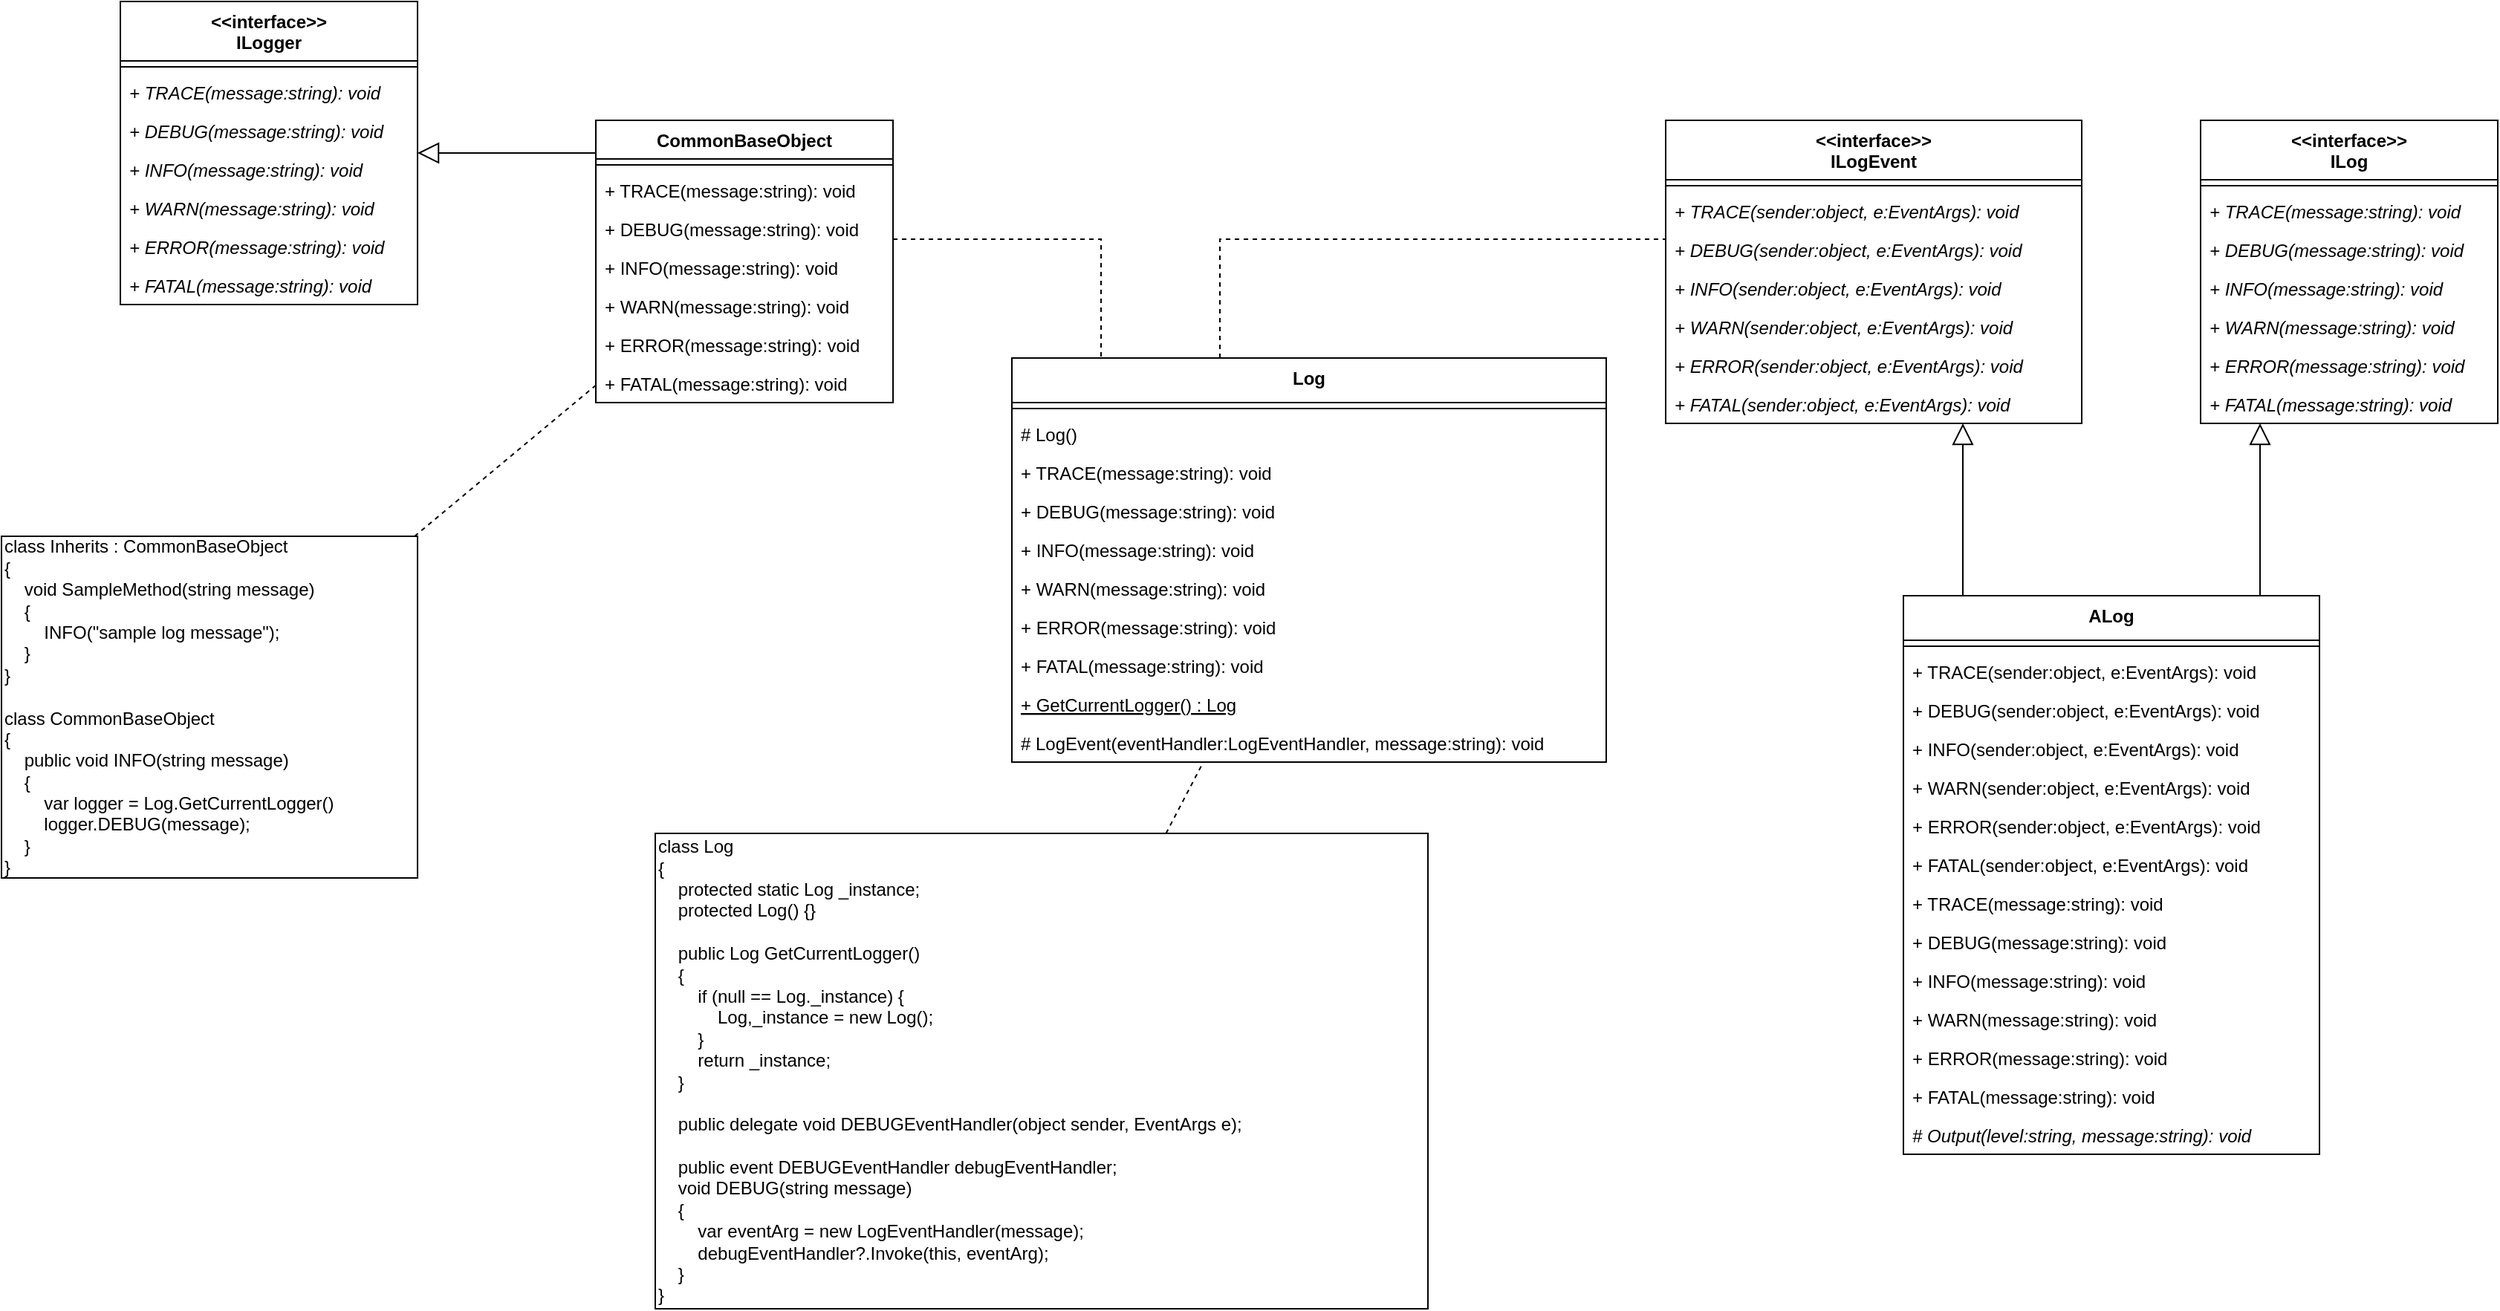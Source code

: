 <mxfile version="12.4.2" type="device" pages="1"><diagram id="Kw8kERrjs-rn402OGU0T" name="クラス図"><mxGraphModel dx="1673" dy="979" grid="1" gridSize="10" guides="1" tooltips="1" connect="1" arrows="1" fold="1" page="1" pageScale="1" pageWidth="827" pageHeight="1169" math="0" shadow="0"><root><mxCell id="0"/><mxCell id="1" parent="0"/><mxCell id="ac_Etb55D78ogDBn8wpn-1" value="&lt;&lt;interface&gt;&gt;&#10;ILog" style="swimlane;fontStyle=1;align=center;verticalAlign=top;childLayout=stackLayout;horizontal=1;startSize=40;horizontalStack=0;resizeParent=1;resizeParentMax=0;resizeLast=0;collapsible=1;marginBottom=0;" parent="1" vertex="1"><mxGeometry x="1520" y="120" width="200" height="204" as="geometry"/></mxCell><mxCell id="ac_Etb55D78ogDBn8wpn-3" value="" style="line;strokeWidth=1;fillColor=none;align=left;verticalAlign=middle;spacingTop=-1;spacingLeft=3;spacingRight=3;rotatable=0;labelPosition=right;points=[];portConstraint=eastwest;" parent="ac_Etb55D78ogDBn8wpn-1" vertex="1"><mxGeometry y="40" width="200" height="8" as="geometry"/></mxCell><mxCell id="ac_Etb55D78ogDBn8wpn-5" value="+ TRACE(message:string): void" style="text;strokeColor=none;fillColor=none;align=left;verticalAlign=top;spacingLeft=4;spacingRight=4;overflow=hidden;rotatable=0;points=[[0,0.5],[1,0.5]];portConstraint=eastwest;fontStyle=2" parent="ac_Etb55D78ogDBn8wpn-1" vertex="1"><mxGeometry y="48" width="200" height="26" as="geometry"/></mxCell><mxCell id="ac_Etb55D78ogDBn8wpn-6" value="+ DEBUG(message:string): void" style="text;strokeColor=none;fillColor=none;align=left;verticalAlign=top;spacingLeft=4;spacingRight=4;overflow=hidden;rotatable=0;points=[[0,0.5],[1,0.5]];portConstraint=eastwest;fontStyle=2" parent="ac_Etb55D78ogDBn8wpn-1" vertex="1"><mxGeometry y="74" width="200" height="26" as="geometry"/></mxCell><mxCell id="ac_Etb55D78ogDBn8wpn-7" value="+ INFO(message:string): void" style="text;strokeColor=none;fillColor=none;align=left;verticalAlign=top;spacingLeft=4;spacingRight=4;overflow=hidden;rotatable=0;points=[[0,0.5],[1,0.5]];portConstraint=eastwest;fontStyle=2" parent="ac_Etb55D78ogDBn8wpn-1" vertex="1"><mxGeometry y="100" width="200" height="26" as="geometry"/></mxCell><mxCell id="ac_Etb55D78ogDBn8wpn-8" value="+ WARN(message:string): void" style="text;strokeColor=none;fillColor=none;align=left;verticalAlign=top;spacingLeft=4;spacingRight=4;overflow=hidden;rotatable=0;points=[[0,0.5],[1,0.5]];portConstraint=eastwest;fontStyle=2" parent="ac_Etb55D78ogDBn8wpn-1" vertex="1"><mxGeometry y="126" width="200" height="26" as="geometry"/></mxCell><mxCell id="ac_Etb55D78ogDBn8wpn-9" value="+ ERROR(message:string): void" style="text;strokeColor=none;fillColor=none;align=left;verticalAlign=top;spacingLeft=4;spacingRight=4;overflow=hidden;rotatable=0;points=[[0,0.5],[1,0.5]];portConstraint=eastwest;fontStyle=2" parent="ac_Etb55D78ogDBn8wpn-1" vertex="1"><mxGeometry y="152" width="200" height="26" as="geometry"/></mxCell><mxCell id="ac_Etb55D78ogDBn8wpn-10" value="+ FATAL(message:string): void" style="text;strokeColor=none;fillColor=none;align=left;verticalAlign=top;spacingLeft=4;spacingRight=4;overflow=hidden;rotatable=0;points=[[0,0.5],[1,0.5]];portConstraint=eastwest;fontStyle=2" parent="ac_Etb55D78ogDBn8wpn-1" vertex="1"><mxGeometry y="178" width="200" height="26" as="geometry"/></mxCell><mxCell id="ac_Etb55D78ogDBn8wpn-112" style="edgeStyle=orthogonalEdgeStyle;rounded=0;orthogonalLoop=1;jettySize=auto;html=1;dashed=1;startSize=10;endArrow=none;endFill=0;endSize=12;" parent="1" source="ac_Etb55D78ogDBn8wpn-28" target="ac_Etb55D78ogDBn8wpn-36" edge="1"><mxGeometry relative="1" as="geometry"><Array as="points"><mxPoint x="860" y="200"/></Array></mxGeometry></mxCell><mxCell id="ac_Etb55D78ogDBn8wpn-28" value="Log" style="swimlane;fontStyle=1;align=center;verticalAlign=top;childLayout=stackLayout;horizontal=1;startSize=30;horizontalStack=0;resizeParent=1;resizeParentMax=0;resizeLast=0;collapsible=1;marginBottom=0;" parent="1" vertex="1"><mxGeometry x="720" y="280" width="400" height="272" as="geometry"/></mxCell><mxCell id="ac_Etb55D78ogDBn8wpn-29" value="" style="line;strokeWidth=1;fillColor=none;align=left;verticalAlign=middle;spacingTop=-1;spacingLeft=3;spacingRight=3;rotatable=0;labelPosition=right;points=[];portConstraint=eastwest;fontStyle=0" parent="ac_Etb55D78ogDBn8wpn-28" vertex="1"><mxGeometry y="30" width="400" height="8" as="geometry"/></mxCell><mxCell id="ac_Etb55D78ogDBn8wpn-88" value="# Log()" style="text;strokeColor=none;fillColor=none;align=left;verticalAlign=top;spacingLeft=4;spacingRight=4;overflow=hidden;rotatable=0;points=[[0,0.5],[1,0.5]];portConstraint=eastwest;fontStyle=0" parent="ac_Etb55D78ogDBn8wpn-28" vertex="1"><mxGeometry y="38" width="400" height="26" as="geometry"/></mxCell><mxCell id="ac_Etb55D78ogDBn8wpn-101" value="+ TRACE(message:string): void" style="text;strokeColor=none;fillColor=none;align=left;verticalAlign=top;spacingLeft=4;spacingRight=4;overflow=hidden;rotatable=0;points=[[0,0.5],[1,0.5]];portConstraint=eastwest;fontStyle=0" parent="ac_Etb55D78ogDBn8wpn-28" vertex="1"><mxGeometry y="64" width="400" height="26" as="geometry"/></mxCell><mxCell id="ac_Etb55D78ogDBn8wpn-102" value="+ DEBUG(message:string): void" style="text;strokeColor=none;fillColor=none;align=left;verticalAlign=top;spacingLeft=4;spacingRight=4;overflow=hidden;rotatable=0;points=[[0,0.5],[1,0.5]];portConstraint=eastwest;fontStyle=0" parent="ac_Etb55D78ogDBn8wpn-28" vertex="1"><mxGeometry y="90" width="400" height="26" as="geometry"/></mxCell><mxCell id="ac_Etb55D78ogDBn8wpn-103" value="+ INFO(message:string): void" style="text;strokeColor=none;fillColor=none;align=left;verticalAlign=top;spacingLeft=4;spacingRight=4;overflow=hidden;rotatable=0;points=[[0,0.5],[1,0.5]];portConstraint=eastwest;fontStyle=0" parent="ac_Etb55D78ogDBn8wpn-28" vertex="1"><mxGeometry y="116" width="400" height="26" as="geometry"/></mxCell><mxCell id="ac_Etb55D78ogDBn8wpn-104" value="+ WARN(message:string): void" style="text;strokeColor=none;fillColor=none;align=left;verticalAlign=top;spacingLeft=4;spacingRight=4;overflow=hidden;rotatable=0;points=[[0,0.5],[1,0.5]];portConstraint=eastwest;fontStyle=0" parent="ac_Etb55D78ogDBn8wpn-28" vertex="1"><mxGeometry y="142" width="400" height="26" as="geometry"/></mxCell><mxCell id="ac_Etb55D78ogDBn8wpn-105" value="+ ERROR(message:string): void" style="text;strokeColor=none;fillColor=none;align=left;verticalAlign=top;spacingLeft=4;spacingRight=4;overflow=hidden;rotatable=0;points=[[0,0.5],[1,0.5]];portConstraint=eastwest;fontStyle=0" parent="ac_Etb55D78ogDBn8wpn-28" vertex="1"><mxGeometry y="168" width="400" height="26" as="geometry"/></mxCell><mxCell id="ac_Etb55D78ogDBn8wpn-106" value="+ FATAL(message:string): void" style="text;strokeColor=none;fillColor=none;align=left;verticalAlign=top;spacingLeft=4;spacingRight=4;overflow=hidden;rotatable=0;points=[[0,0.5],[1,0.5]];portConstraint=eastwest;fontStyle=0" parent="ac_Etb55D78ogDBn8wpn-28" vertex="1"><mxGeometry y="194" width="400" height="26" as="geometry"/></mxCell><mxCell id="ac_Etb55D78ogDBn8wpn-87" value="+ GetCurrentLogger() : Log" style="text;strokeColor=none;fillColor=none;align=left;verticalAlign=top;spacingLeft=4;spacingRight=4;overflow=hidden;rotatable=0;points=[[0,0.5],[1,0.5]];portConstraint=eastwest;fontStyle=4" parent="ac_Etb55D78ogDBn8wpn-28" vertex="1"><mxGeometry y="220" width="400" height="26" as="geometry"/></mxCell><mxCell id="QzxPJF6F7HHJr_nfETE_-10" value="# LogEvent(eventHandler:LogEventHandler, message:string): void" style="text;strokeColor=none;fillColor=none;align=left;verticalAlign=top;spacingLeft=4;spacingRight=4;overflow=hidden;rotatable=0;points=[[0,0.5],[1,0.5]];portConstraint=eastwest;fontStyle=0" vertex="1" parent="ac_Etb55D78ogDBn8wpn-28"><mxGeometry y="246" width="400" height="26" as="geometry"/></mxCell><mxCell id="ac_Etb55D78ogDBn8wpn-36" value="&lt;&lt;interface&gt;&gt;&#10;ILogEvent" style="swimlane;fontStyle=1;align=center;verticalAlign=top;childLayout=stackLayout;horizontal=1;startSize=40;horizontalStack=0;resizeParent=1;resizeParentMax=0;resizeLast=0;collapsible=1;marginBottom=0;" parent="1" vertex="1"><mxGeometry x="1160" y="120" width="280" height="204" as="geometry"/></mxCell><mxCell id="ac_Etb55D78ogDBn8wpn-37" value="" style="line;strokeWidth=1;fillColor=none;align=left;verticalAlign=middle;spacingTop=-1;spacingLeft=3;spacingRight=3;rotatable=0;labelPosition=right;points=[];portConstraint=eastwest;" parent="ac_Etb55D78ogDBn8wpn-36" vertex="1"><mxGeometry y="40" width="280" height="8" as="geometry"/></mxCell><mxCell id="ac_Etb55D78ogDBn8wpn-38" value="+ TRACE(sender:object, e:EventArgs): void" style="text;strokeColor=none;fillColor=none;align=left;verticalAlign=top;spacingLeft=4;spacingRight=4;overflow=hidden;rotatable=0;points=[[0,0.5],[1,0.5]];portConstraint=eastwest;fontStyle=2" parent="ac_Etb55D78ogDBn8wpn-36" vertex="1"><mxGeometry y="48" width="280" height="26" as="geometry"/></mxCell><mxCell id="ac_Etb55D78ogDBn8wpn-44" value="+ DEBUG(sender:object, e:EventArgs): void" style="text;strokeColor=none;fillColor=none;align=left;verticalAlign=top;spacingLeft=4;spacingRight=4;overflow=hidden;rotatable=0;points=[[0,0.5],[1,0.5]];portConstraint=eastwest;fontStyle=2" parent="ac_Etb55D78ogDBn8wpn-36" vertex="1"><mxGeometry y="74" width="280" height="26" as="geometry"/></mxCell><mxCell id="ac_Etb55D78ogDBn8wpn-45" value="+ INFO(sender:object, e:EventArgs): void" style="text;strokeColor=none;fillColor=none;align=left;verticalAlign=top;spacingLeft=4;spacingRight=4;overflow=hidden;rotatable=0;points=[[0,0.5],[1,0.5]];portConstraint=eastwest;fontStyle=2" parent="ac_Etb55D78ogDBn8wpn-36" vertex="1"><mxGeometry y="100" width="280" height="26" as="geometry"/></mxCell><mxCell id="ac_Etb55D78ogDBn8wpn-46" value="+ WARN(sender:object, e:EventArgs): void" style="text;strokeColor=none;fillColor=none;align=left;verticalAlign=top;spacingLeft=4;spacingRight=4;overflow=hidden;rotatable=0;points=[[0,0.5],[1,0.5]];portConstraint=eastwest;fontStyle=2" parent="ac_Etb55D78ogDBn8wpn-36" vertex="1"><mxGeometry y="126" width="280" height="26" as="geometry"/></mxCell><mxCell id="ac_Etb55D78ogDBn8wpn-47" value="+ ERROR(sender:object, e:EventArgs): void" style="text;strokeColor=none;fillColor=none;align=left;verticalAlign=top;spacingLeft=4;spacingRight=4;overflow=hidden;rotatable=0;points=[[0,0.5],[1,0.5]];portConstraint=eastwest;fontStyle=2" parent="ac_Etb55D78ogDBn8wpn-36" vertex="1"><mxGeometry y="152" width="280" height="26" as="geometry"/></mxCell><mxCell id="ac_Etb55D78ogDBn8wpn-48" value="+ FATAL(sender:object, e:EventArgs): void" style="text;strokeColor=none;fillColor=none;align=left;verticalAlign=top;spacingLeft=4;spacingRight=4;overflow=hidden;rotatable=0;points=[[0,0.5],[1,0.5]];portConstraint=eastwest;fontStyle=2" parent="ac_Etb55D78ogDBn8wpn-36" vertex="1"><mxGeometry y="178" width="280" height="26" as="geometry"/></mxCell><mxCell id="ac_Etb55D78ogDBn8wpn-85" style="edgeStyle=orthogonalEdgeStyle;rounded=0;orthogonalLoop=1;jettySize=auto;html=1;endArrow=block;endFill=0;startSize=10;endSize=12;" parent="1" source="ac_Etb55D78ogDBn8wpn-69" target="ac_Etb55D78ogDBn8wpn-1" edge="1"><mxGeometry relative="1" as="geometry"><Array as="points"><mxPoint x="1560" y="350"/><mxPoint x="1560" y="350"/></Array></mxGeometry></mxCell><mxCell id="ac_Etb55D78ogDBn8wpn-86" style="edgeStyle=orthogonalEdgeStyle;rounded=0;orthogonalLoop=1;jettySize=auto;html=1;startSize=10;endArrow=block;endFill=0;endSize=12;" parent="1" source="ac_Etb55D78ogDBn8wpn-69" target="ac_Etb55D78ogDBn8wpn-36" edge="1"><mxGeometry relative="1" as="geometry"><Array as="points"><mxPoint x="1360" y="350"/><mxPoint x="1360" y="350"/></Array></mxGeometry></mxCell><mxCell id="ac_Etb55D78ogDBn8wpn-69" value="ALog" style="swimlane;fontStyle=1;align=center;verticalAlign=top;childLayout=stackLayout;horizontal=1;startSize=30;horizontalStack=0;resizeParent=1;resizeParentMax=0;resizeLast=0;collapsible=1;marginBottom=0;" parent="1" vertex="1"><mxGeometry x="1320" y="440" width="280" height="376" as="geometry"/></mxCell><mxCell id="ac_Etb55D78ogDBn8wpn-70" value="" style="line;strokeWidth=1;fillColor=none;align=left;verticalAlign=middle;spacingTop=-1;spacingLeft=3;spacingRight=3;rotatable=0;labelPosition=right;points=[];portConstraint=eastwest;fontStyle=0" parent="ac_Etb55D78ogDBn8wpn-69" vertex="1"><mxGeometry y="30" width="280" height="8" as="geometry"/></mxCell><mxCell id="ac_Etb55D78ogDBn8wpn-71" value="+ TRACE(sender:object, e:EventArgs): void" style="text;strokeColor=none;fillColor=none;align=left;verticalAlign=top;spacingLeft=4;spacingRight=4;overflow=hidden;rotatable=0;points=[[0,0.5],[1,0.5]];portConstraint=eastwest;fontStyle=0" parent="ac_Etb55D78ogDBn8wpn-69" vertex="1"><mxGeometry y="38" width="280" height="26" as="geometry"/></mxCell><mxCell id="ac_Etb55D78ogDBn8wpn-72" value="+ DEBUG(sender:object, e:EventArgs): void" style="text;strokeColor=none;fillColor=none;align=left;verticalAlign=top;spacingLeft=4;spacingRight=4;overflow=hidden;rotatable=0;points=[[0,0.5],[1,0.5]];portConstraint=eastwest;fontStyle=0" parent="ac_Etb55D78ogDBn8wpn-69" vertex="1"><mxGeometry y="64" width="280" height="26" as="geometry"/></mxCell><mxCell id="ac_Etb55D78ogDBn8wpn-73" value="+ INFO(sender:object, e:EventArgs): void" style="text;strokeColor=none;fillColor=none;align=left;verticalAlign=top;spacingLeft=4;spacingRight=4;overflow=hidden;rotatable=0;points=[[0,0.5],[1,0.5]];portConstraint=eastwest;fontStyle=0" parent="ac_Etb55D78ogDBn8wpn-69" vertex="1"><mxGeometry y="90" width="280" height="26" as="geometry"/></mxCell><mxCell id="ac_Etb55D78ogDBn8wpn-74" value="+ WARN(sender:object, e:EventArgs): void" style="text;strokeColor=none;fillColor=none;align=left;verticalAlign=top;spacingLeft=4;spacingRight=4;overflow=hidden;rotatable=0;points=[[0,0.5],[1,0.5]];portConstraint=eastwest;fontStyle=0" parent="ac_Etb55D78ogDBn8wpn-69" vertex="1"><mxGeometry y="116" width="280" height="26" as="geometry"/></mxCell><mxCell id="ac_Etb55D78ogDBn8wpn-75" value="+ ERROR(sender:object, e:EventArgs): void" style="text;strokeColor=none;fillColor=none;align=left;verticalAlign=top;spacingLeft=4;spacingRight=4;overflow=hidden;rotatable=0;points=[[0,0.5],[1,0.5]];portConstraint=eastwest;fontStyle=0" parent="ac_Etb55D78ogDBn8wpn-69" vertex="1"><mxGeometry y="142" width="280" height="26" as="geometry"/></mxCell><mxCell id="ac_Etb55D78ogDBn8wpn-76" value="+ FATAL(sender:object, e:EventArgs): void" style="text;strokeColor=none;fillColor=none;align=left;verticalAlign=top;spacingLeft=4;spacingRight=4;overflow=hidden;rotatable=0;points=[[0,0.5],[1,0.5]];portConstraint=eastwest;fontStyle=0" parent="ac_Etb55D78ogDBn8wpn-69" vertex="1"><mxGeometry y="168" width="280" height="26" as="geometry"/></mxCell><mxCell id="ac_Etb55D78ogDBn8wpn-78" value="+ TRACE(message:string): void" style="text;strokeColor=none;fillColor=none;align=left;verticalAlign=top;spacingLeft=4;spacingRight=4;overflow=hidden;rotatable=0;points=[[0,0.5],[1,0.5]];portConstraint=eastwest;fontStyle=0" parent="ac_Etb55D78ogDBn8wpn-69" vertex="1"><mxGeometry y="194" width="280" height="26" as="geometry"/></mxCell><mxCell id="ac_Etb55D78ogDBn8wpn-79" value="+ DEBUG(message:string): void" style="text;strokeColor=none;fillColor=none;align=left;verticalAlign=top;spacingLeft=4;spacingRight=4;overflow=hidden;rotatable=0;points=[[0,0.5],[1,0.5]];portConstraint=eastwest;fontStyle=0" parent="ac_Etb55D78ogDBn8wpn-69" vertex="1"><mxGeometry y="220" width="280" height="26" as="geometry"/></mxCell><mxCell id="ac_Etb55D78ogDBn8wpn-80" value="+ INFO(message:string): void" style="text;strokeColor=none;fillColor=none;align=left;verticalAlign=top;spacingLeft=4;spacingRight=4;overflow=hidden;rotatable=0;points=[[0,0.5],[1,0.5]];portConstraint=eastwest;fontStyle=0" parent="ac_Etb55D78ogDBn8wpn-69" vertex="1"><mxGeometry y="246" width="280" height="26" as="geometry"/></mxCell><mxCell id="ac_Etb55D78ogDBn8wpn-81" value="+ WARN(message:string): void" style="text;strokeColor=none;fillColor=none;align=left;verticalAlign=top;spacingLeft=4;spacingRight=4;overflow=hidden;rotatable=0;points=[[0,0.5],[1,0.5]];portConstraint=eastwest;fontStyle=0" parent="ac_Etb55D78ogDBn8wpn-69" vertex="1"><mxGeometry y="272" width="280" height="26" as="geometry"/></mxCell><mxCell id="ac_Etb55D78ogDBn8wpn-82" value="+ ERROR(message:string): void" style="text;strokeColor=none;fillColor=none;align=left;verticalAlign=top;spacingLeft=4;spacingRight=4;overflow=hidden;rotatable=0;points=[[0,0.5],[1,0.5]];portConstraint=eastwest;fontStyle=0" parent="ac_Etb55D78ogDBn8wpn-69" vertex="1"><mxGeometry y="298" width="280" height="26" as="geometry"/></mxCell><mxCell id="ac_Etb55D78ogDBn8wpn-83" value="+ FATAL(message:string): void" style="text;strokeColor=none;fillColor=none;align=left;verticalAlign=top;spacingLeft=4;spacingRight=4;overflow=hidden;rotatable=0;points=[[0,0.5],[1,0.5]];portConstraint=eastwest;fontStyle=0" parent="ac_Etb55D78ogDBn8wpn-69" vertex="1"><mxGeometry y="324" width="280" height="26" as="geometry"/></mxCell><mxCell id="ac_Etb55D78ogDBn8wpn-84" value="# Output(level:string, message:string): void" style="text;strokeColor=none;fillColor=none;align=left;verticalAlign=top;spacingLeft=4;spacingRight=4;overflow=hidden;rotatable=0;points=[[0,0.5],[1,0.5]];portConstraint=eastwest;fontStyle=2" parent="ac_Etb55D78ogDBn8wpn-69" vertex="1"><mxGeometry y="350" width="280" height="26" as="geometry"/></mxCell><mxCell id="ac_Etb55D78ogDBn8wpn-109" style="edgeStyle=orthogonalEdgeStyle;rounded=0;orthogonalLoop=1;jettySize=auto;html=1;dashed=1;startSize=10;endArrow=none;endFill=0;endSize=12;" parent="1" source="ac_Etb55D78ogDBn8wpn-89" target="ac_Etb55D78ogDBn8wpn-28" edge="1"><mxGeometry relative="1" as="geometry"><mxPoint x="530" y="140" as="targetPoint"/><Array as="points"><mxPoint x="780" y="200"/></Array></mxGeometry></mxCell><mxCell id="QzxPJF6F7HHJr_nfETE_-9" style="edgeStyle=orthogonalEdgeStyle;rounded=0;orthogonalLoop=1;jettySize=auto;html=1;endArrow=block;endFill=0;endSize=12;" edge="1" parent="1" source="ac_Etb55D78ogDBn8wpn-89" target="QzxPJF6F7HHJr_nfETE_-1"><mxGeometry relative="1" as="geometry"><Array as="points"><mxPoint x="420" y="142"/><mxPoint x="420" y="142"/></Array></mxGeometry></mxCell><mxCell id="ac_Etb55D78ogDBn8wpn-89" value="CommonBaseObject" style="swimlane;fontStyle=1;align=center;verticalAlign=top;childLayout=stackLayout;horizontal=1;startSize=26;horizontalStack=0;resizeParent=1;resizeParentMax=0;resizeLast=0;collapsible=1;marginBottom=0;" parent="1" vertex="1"><mxGeometry x="440" y="120" width="200" height="190" as="geometry"/></mxCell><mxCell id="ac_Etb55D78ogDBn8wpn-91" value="" style="line;strokeWidth=1;fillColor=none;align=left;verticalAlign=middle;spacingTop=-1;spacingLeft=3;spacingRight=3;rotatable=0;labelPosition=right;points=[];portConstraint=eastwest;" parent="ac_Etb55D78ogDBn8wpn-89" vertex="1"><mxGeometry y="26" width="200" height="8" as="geometry"/></mxCell><mxCell id="ac_Etb55D78ogDBn8wpn-93" value="+ TRACE(message:string): void" style="text;strokeColor=none;fillColor=none;align=left;verticalAlign=top;spacingLeft=4;spacingRight=4;overflow=hidden;rotatable=0;points=[[0,0.5],[1,0.5]];portConstraint=eastwest;fontStyle=0" parent="ac_Etb55D78ogDBn8wpn-89" vertex="1"><mxGeometry y="34" width="200" height="26" as="geometry"/></mxCell><mxCell id="ac_Etb55D78ogDBn8wpn-94" value="+ DEBUG(message:string): void" style="text;strokeColor=none;fillColor=none;align=left;verticalAlign=top;spacingLeft=4;spacingRight=4;overflow=hidden;rotatable=0;points=[[0,0.5],[1,0.5]];portConstraint=eastwest;fontStyle=0" parent="ac_Etb55D78ogDBn8wpn-89" vertex="1"><mxGeometry y="60" width="200" height="26" as="geometry"/></mxCell><mxCell id="ac_Etb55D78ogDBn8wpn-95" value="+ INFO(message:string): void" style="text;strokeColor=none;fillColor=none;align=left;verticalAlign=top;spacingLeft=4;spacingRight=4;overflow=hidden;rotatable=0;points=[[0,0.5],[1,0.5]];portConstraint=eastwest;fontStyle=0" parent="ac_Etb55D78ogDBn8wpn-89" vertex="1"><mxGeometry y="86" width="200" height="26" as="geometry"/></mxCell><mxCell id="ac_Etb55D78ogDBn8wpn-96" value="+ WARN(message:string): void" style="text;strokeColor=none;fillColor=none;align=left;verticalAlign=top;spacingLeft=4;spacingRight=4;overflow=hidden;rotatable=0;points=[[0,0.5],[1,0.5]];portConstraint=eastwest;fontStyle=0" parent="ac_Etb55D78ogDBn8wpn-89" vertex="1"><mxGeometry y="112" width="200" height="26" as="geometry"/></mxCell><mxCell id="ac_Etb55D78ogDBn8wpn-97" value="+ ERROR(message:string): void" style="text;strokeColor=none;fillColor=none;align=left;verticalAlign=top;spacingLeft=4;spacingRight=4;overflow=hidden;rotatable=0;points=[[0,0.5],[1,0.5]];portConstraint=eastwest;fontStyle=0" parent="ac_Etb55D78ogDBn8wpn-89" vertex="1"><mxGeometry y="138" width="200" height="26" as="geometry"/></mxCell><mxCell id="ac_Etb55D78ogDBn8wpn-98" value="+ FATAL(message:string): void" style="text;strokeColor=none;fillColor=none;align=left;verticalAlign=top;spacingLeft=4;spacingRight=4;overflow=hidden;rotatable=0;points=[[0,0.5],[1,0.5]];portConstraint=eastwest;fontStyle=0" parent="ac_Etb55D78ogDBn8wpn-89" vertex="1"><mxGeometry y="164" width="200" height="26" as="geometry"/></mxCell><mxCell id="ac_Etb55D78ogDBn8wpn-100" style="rounded=0;orthogonalLoop=1;jettySize=auto;html=1;startSize=10;endArrow=none;endFill=0;endSize=12;dashed=1;" parent="1" source="ac_Etb55D78ogDBn8wpn-99" target="ac_Etb55D78ogDBn8wpn-89" edge="1"><mxGeometry relative="1" as="geometry"><mxPoint x="350" y="550" as="targetPoint"/></mxGeometry></mxCell><mxCell id="ac_Etb55D78ogDBn8wpn-99" value="class Inherits : CommonBaseObject&lt;br&gt;{&lt;br&gt;&amp;nbsp; &amp;nbsp; void SampleMethod(string message)&lt;br&gt;&amp;nbsp; &amp;nbsp; {&lt;br&gt;&amp;nbsp; &amp;nbsp; &amp;nbsp; &amp;nbsp;&amp;nbsp;INFO(&quot;sample log message&quot;);&lt;br&gt;&amp;nbsp; &amp;nbsp; }&lt;br&gt;}&lt;br&gt;&lt;br&gt;class CommonBaseObject&lt;br&gt;{&lt;br&gt;&amp;nbsp; &amp;nbsp; public void INFO(string message)&lt;br&gt;&amp;nbsp; &amp;nbsp; {&lt;br&gt;&amp;nbsp; &amp;nbsp; &amp;nbsp; &amp;nbsp; var logger = Log.GetCurrentLogger()&lt;br&gt;&amp;nbsp; &amp;nbsp; &amp;nbsp; &amp;nbsp; logger.DEBUG(message);&lt;br&gt;&amp;nbsp; &amp;nbsp; }&lt;br&gt;}&lt;br&gt;" style="text;html=1;strokeColor=#000000;fillColor=none;align=left;verticalAlign=middle;whiteSpace=wrap;rounded=0;" parent="1" vertex="1"><mxGeometry x="40" y="400" width="280" height="230" as="geometry"/></mxCell><mxCell id="ac_Etb55D78ogDBn8wpn-108" style="edgeStyle=none;rounded=0;orthogonalLoop=1;jettySize=auto;html=1;dashed=1;startSize=10;endArrow=none;endFill=0;endSize=12;" parent="1" source="ac_Etb55D78ogDBn8wpn-107" target="ac_Etb55D78ogDBn8wpn-28" edge="1"><mxGeometry relative="1" as="geometry"/></mxCell><mxCell id="ac_Etb55D78ogDBn8wpn-107" value="class Log&lt;br&gt;{&lt;br&gt;&amp;nbsp; &amp;nbsp; protected static Log _instance;&lt;br&gt;&amp;nbsp; &amp;nbsp; protected Log() {}&lt;br&gt;&lt;br&gt;&amp;nbsp; &amp;nbsp; public Log GetCurrentLogger()&lt;br&gt;&amp;nbsp; &amp;nbsp; {&lt;br&gt;&amp;nbsp; &amp;nbsp; &amp;nbsp; &amp;nbsp; if (null == Log._instance) {&lt;br&gt;&amp;nbsp; &amp;nbsp; &amp;nbsp; &amp;nbsp; &amp;nbsp; &amp;nbsp; Log,_instance = new Log();&lt;br&gt;&amp;nbsp; &amp;nbsp; &amp;nbsp; &amp;nbsp; }&lt;br&gt;&amp;nbsp; &amp;nbsp; &amp;nbsp; &amp;nbsp; return _instance;&lt;br&gt;&amp;nbsp; &amp;nbsp; }&lt;br&gt;&lt;br&gt;&amp;nbsp; &amp;nbsp; public delegate void DEBUGEventHandler(object sender, EventArgs e);&lt;br&gt;&lt;br&gt;&amp;nbsp; &amp;nbsp; public event DEBUGEventHandler debugEventHandler;&lt;br&gt;&amp;nbsp; &amp;nbsp; void DEBUG(string message)&lt;br&gt;&amp;nbsp; &amp;nbsp; {&lt;br&gt;&amp;nbsp; &amp;nbsp; &amp;nbsp; &amp;nbsp; var eventArg = new LogEventHandler(message);&lt;br&gt;&amp;nbsp; &amp;nbsp; &amp;nbsp; &amp;nbsp; debugEventHandler?.Invoke(this, eventArg);&lt;br&gt;&amp;nbsp; &amp;nbsp; }&lt;br&gt;}&lt;br&gt;" style="text;html=1;strokeColor=#000000;fillColor=none;align=left;verticalAlign=middle;whiteSpace=wrap;rounded=0;" parent="1" vertex="1"><mxGeometry x="480" y="600" width="520" height="320" as="geometry"/></mxCell><mxCell id="QzxPJF6F7HHJr_nfETE_-1" value="&lt;&lt;interface&gt;&gt;&#10;ILogger" style="swimlane;fontStyle=1;align=center;verticalAlign=top;childLayout=stackLayout;horizontal=1;startSize=40;horizontalStack=0;resizeParent=1;resizeParentMax=0;resizeLast=0;collapsible=1;marginBottom=0;" vertex="1" parent="1"><mxGeometry x="120" y="40" width="200" height="204" as="geometry"/></mxCell><mxCell id="QzxPJF6F7HHJr_nfETE_-2" value="" style="line;strokeWidth=1;fillColor=none;align=left;verticalAlign=middle;spacingTop=-1;spacingLeft=3;spacingRight=3;rotatable=0;labelPosition=right;points=[];portConstraint=eastwest;" vertex="1" parent="QzxPJF6F7HHJr_nfETE_-1"><mxGeometry y="40" width="200" height="8" as="geometry"/></mxCell><mxCell id="QzxPJF6F7HHJr_nfETE_-3" value="+ TRACE(message:string): void" style="text;strokeColor=none;fillColor=none;align=left;verticalAlign=top;spacingLeft=4;spacingRight=4;overflow=hidden;rotatable=0;points=[[0,0.5],[1,0.5]];portConstraint=eastwest;fontStyle=2" vertex="1" parent="QzxPJF6F7HHJr_nfETE_-1"><mxGeometry y="48" width="200" height="26" as="geometry"/></mxCell><mxCell id="QzxPJF6F7HHJr_nfETE_-4" value="+ DEBUG(message:string): void" style="text;strokeColor=none;fillColor=none;align=left;verticalAlign=top;spacingLeft=4;spacingRight=4;overflow=hidden;rotatable=0;points=[[0,0.5],[1,0.5]];portConstraint=eastwest;fontStyle=2" vertex="1" parent="QzxPJF6F7HHJr_nfETE_-1"><mxGeometry y="74" width="200" height="26" as="geometry"/></mxCell><mxCell id="QzxPJF6F7HHJr_nfETE_-5" value="+ INFO(message:string): void" style="text;strokeColor=none;fillColor=none;align=left;verticalAlign=top;spacingLeft=4;spacingRight=4;overflow=hidden;rotatable=0;points=[[0,0.5],[1,0.5]];portConstraint=eastwest;fontStyle=2" vertex="1" parent="QzxPJF6F7HHJr_nfETE_-1"><mxGeometry y="100" width="200" height="26" as="geometry"/></mxCell><mxCell id="QzxPJF6F7HHJr_nfETE_-6" value="+ WARN(message:string): void" style="text;strokeColor=none;fillColor=none;align=left;verticalAlign=top;spacingLeft=4;spacingRight=4;overflow=hidden;rotatable=0;points=[[0,0.5],[1,0.5]];portConstraint=eastwest;fontStyle=2" vertex="1" parent="QzxPJF6F7HHJr_nfETE_-1"><mxGeometry y="126" width="200" height="26" as="geometry"/></mxCell><mxCell id="QzxPJF6F7HHJr_nfETE_-7" value="+ ERROR(message:string): void" style="text;strokeColor=none;fillColor=none;align=left;verticalAlign=top;spacingLeft=4;spacingRight=4;overflow=hidden;rotatable=0;points=[[0,0.5],[1,0.5]];portConstraint=eastwest;fontStyle=2" vertex="1" parent="QzxPJF6F7HHJr_nfETE_-1"><mxGeometry y="152" width="200" height="26" as="geometry"/></mxCell><mxCell id="QzxPJF6F7HHJr_nfETE_-8" value="+ FATAL(message:string): void" style="text;strokeColor=none;fillColor=none;align=left;verticalAlign=top;spacingLeft=4;spacingRight=4;overflow=hidden;rotatable=0;points=[[0,0.5],[1,0.5]];portConstraint=eastwest;fontStyle=2" vertex="1" parent="QzxPJF6F7HHJr_nfETE_-1"><mxGeometry y="178" width="200" height="26" as="geometry"/></mxCell></root></mxGraphModel></diagram></mxfile>